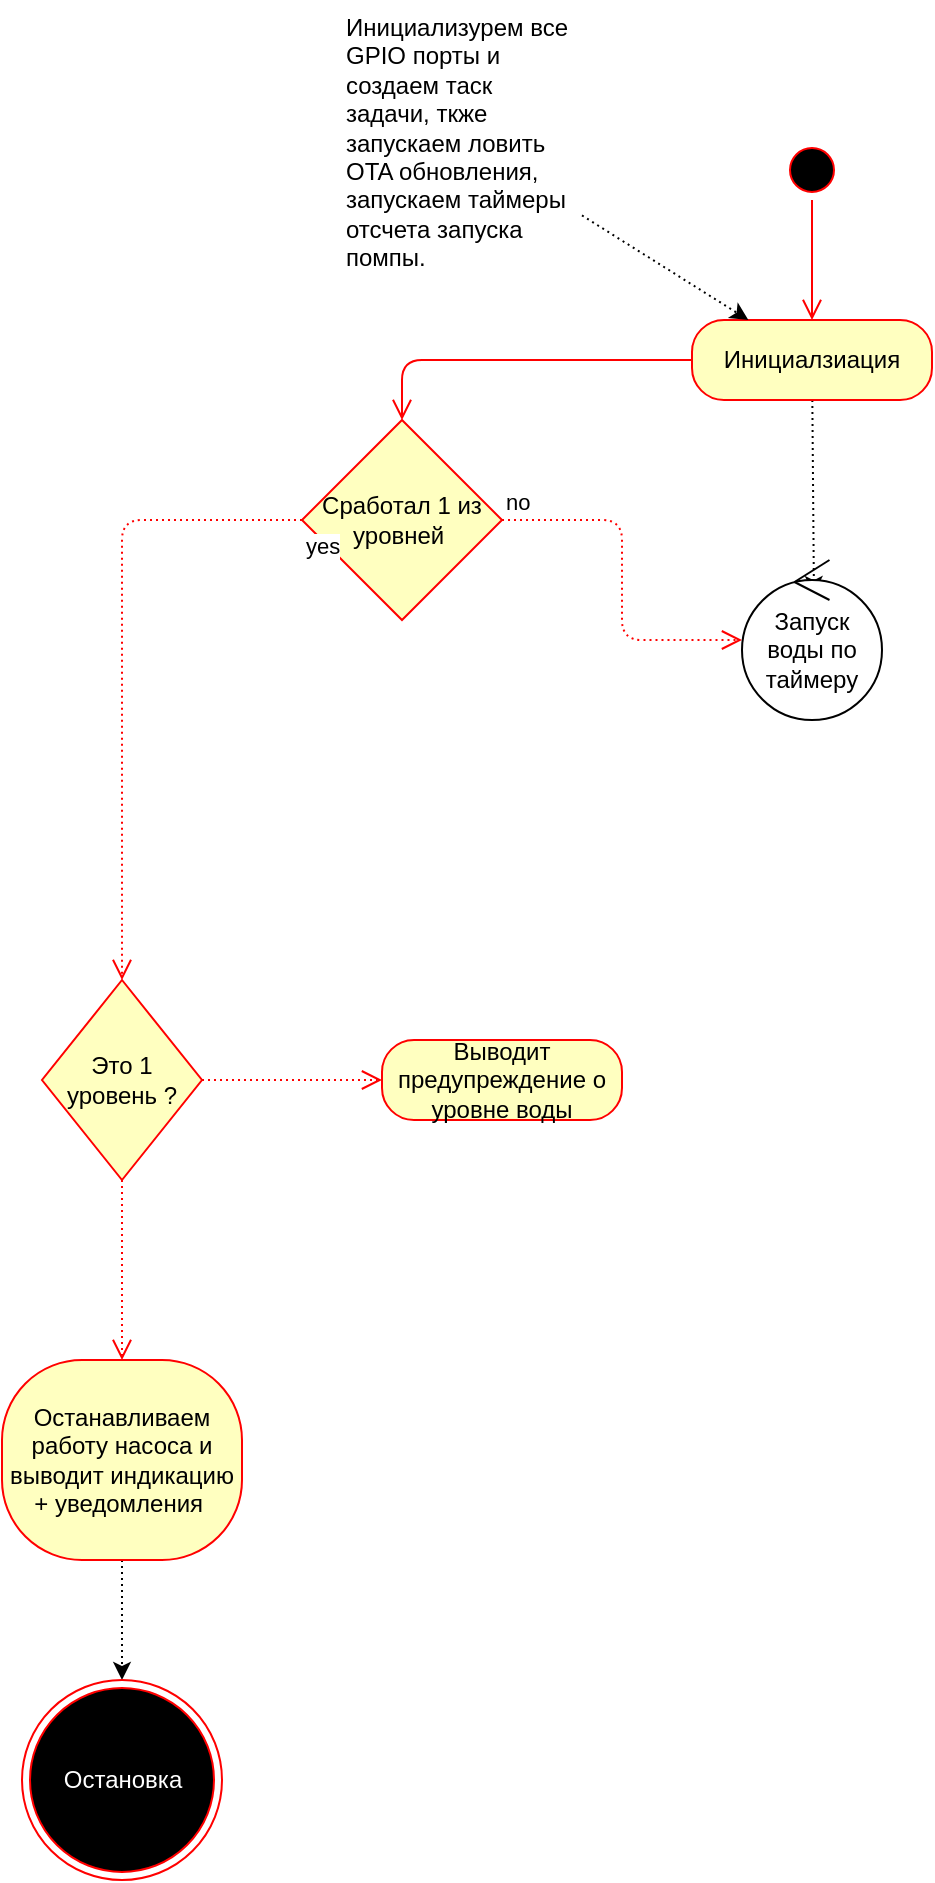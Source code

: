 <mxfile>
    <diagram id="82wwo9I832D87644KkLh" name="Page-1">
        <mxGraphModel dx="931" dy="1753" grid="1" gridSize="10" guides="1" tooltips="1" connect="1" arrows="1" fold="1" page="1" pageScale="1" pageWidth="850" pageHeight="1100" math="0" shadow="0">
            <root>
                <mxCell id="0"/>
                <mxCell id="1" parent="0"/>
                <mxCell id="4" value="" style="ellipse;html=1;shape=startState;fillColor=#000000;strokeColor=#ff0000;" vertex="1" parent="1">
                    <mxGeometry x="410" y="-10" width="30" height="30" as="geometry"/>
                </mxCell>
                <mxCell id="5" value="" style="edgeStyle=orthogonalEdgeStyle;html=1;verticalAlign=bottom;endArrow=open;endSize=8;strokeColor=#ff0000;" edge="1" source="4" parent="1">
                    <mxGeometry relative="1" as="geometry">
                        <mxPoint x="425" y="80" as="targetPoint"/>
                    </mxGeometry>
                </mxCell>
                <mxCell id="16" style="edgeStyle=none;html=1;entryX=0.514;entryY=0.213;entryDx=0;entryDy=0;entryPerimeter=0;dashed=1;dashPattern=1 2;" edge="1" parent="1" source="6" target="15">
                    <mxGeometry relative="1" as="geometry"/>
                </mxCell>
                <mxCell id="6" value="Инициалзиация" style="rounded=1;whiteSpace=wrap;html=1;arcSize=40;fontColor=#000000;fillColor=#ffffc0;strokeColor=#ff0000;" vertex="1" parent="1">
                    <mxGeometry x="365" y="80" width="120" height="40" as="geometry"/>
                </mxCell>
                <mxCell id="7" value="" style="edgeStyle=orthogonalEdgeStyle;html=1;verticalAlign=bottom;endArrow=open;endSize=8;strokeColor=#ff0000;entryX=0.5;entryY=0;entryDx=0;entryDy=0;" edge="1" source="6" parent="1" target="12">
                    <mxGeometry relative="1" as="geometry">
                        <mxPoint x="425" y="180" as="targetPoint"/>
                    </mxGeometry>
                </mxCell>
                <mxCell id="9" style="edgeStyle=none;html=1;dashed=1;dashPattern=1 2;" edge="1" parent="1" source="8" target="6">
                    <mxGeometry relative="1" as="geometry"/>
                </mxCell>
                <mxCell id="8" value="Инициализурем все GPIO порты и создаем таск задачи, ткже запускаем ловить OTA обновления, запускаем таймеры отсчета запуска помпы." style="text;html=1;strokeColor=none;fillColor=none;align=left;verticalAlign=top;whiteSpace=wrap;rounded=0;" vertex="1" parent="1">
                    <mxGeometry x="190" y="-80" width="120" height="140" as="geometry"/>
                </mxCell>
                <mxCell id="12" value="&lt;font color=&quot;#000000&quot;&gt;Сработал 1 из уровней&amp;nbsp;&lt;/font&gt;" style="rhombus;whiteSpace=wrap;html=1;fillColor=#ffffc0;strokeColor=#ff0000;" vertex="1" parent="1">
                    <mxGeometry x="170" y="130" width="100" height="100" as="geometry"/>
                </mxCell>
                <mxCell id="13" value="no" style="edgeStyle=orthogonalEdgeStyle;html=1;align=left;verticalAlign=bottom;endArrow=open;endSize=8;strokeColor=#ff0000;dashed=1;dashPattern=1 2;" edge="1" source="12" parent="1" target="15">
                    <mxGeometry x="-1" relative="1" as="geometry">
                        <mxPoint x="220" y="380" as="targetPoint"/>
                    </mxGeometry>
                </mxCell>
                <mxCell id="14" value="yes" style="edgeStyle=orthogonalEdgeStyle;html=1;align=left;verticalAlign=top;endArrow=open;endSize=8;strokeColor=#ff0000;dashed=1;dashPattern=1 2;exitX=0;exitY=0.5;exitDx=0;exitDy=0;entryX=0.5;entryY=0;entryDx=0;entryDy=0;" edge="1" source="12" parent="1" target="19">
                    <mxGeometry x="-1" relative="1" as="geometry">
                        <mxPoint x="80" y="380" as="targetPoint"/>
                        <Array as="points">
                            <mxPoint x="80" y="180"/>
                        </Array>
                    </mxGeometry>
                </mxCell>
                <mxCell id="15" value="Запуск воды по таймеру" style="ellipse;shape=umlControl;whiteSpace=wrap;html=1;" vertex="1" parent="1">
                    <mxGeometry x="390" y="200" width="70" height="80" as="geometry"/>
                </mxCell>
                <mxCell id="19" value="Это 1 уровень ?" style="rhombus;whiteSpace=wrap;html=1;fillColor=#ffffc0;strokeColor=#ff0000;fontColor=#000000;" vertex="1" parent="1">
                    <mxGeometry x="40" y="410" width="80" height="100" as="geometry"/>
                </mxCell>
                <mxCell id="20" value="&lt;font color=&quot;#ffffff&quot;&gt;no&lt;/font&gt;" style="edgeStyle=orthogonalEdgeStyle;html=1;align=left;verticalAlign=bottom;endArrow=open;endSize=8;strokeColor=#ff0000;dashed=1;dashPattern=1 2;fontColor=#000000;entryX=0;entryY=0.5;entryDx=0;entryDy=0;" edge="1" source="19" parent="1" target="26">
                    <mxGeometry x="-1" relative="1" as="geometry">
                        <mxPoint x="210" y="460" as="targetPoint"/>
                    </mxGeometry>
                </mxCell>
                <mxCell id="21" value="&lt;font color=&quot;#ffffff&quot;&gt;yes&lt;/font&gt;" style="edgeStyle=orthogonalEdgeStyle;html=1;align=left;verticalAlign=top;endArrow=open;endSize=8;strokeColor=#ff0000;dashed=1;dashPattern=1 2;fontColor=#000000;" edge="1" source="19" parent="1" target="23">
                    <mxGeometry x="-1" relative="1" as="geometry">
                        <mxPoint x="80" y="590" as="targetPoint"/>
                    </mxGeometry>
                </mxCell>
                <mxCell id="25" style="edgeStyle=none;html=1;entryX=0.5;entryY=0;entryDx=0;entryDy=0;dashed=1;dashPattern=1 2;fontColor=#FFFFFF;" edge="1" parent="1" source="23" target="24">
                    <mxGeometry relative="1" as="geometry"/>
                </mxCell>
                <mxCell id="23" value="Останавливаем работу насоса и выводит индикацию + уведомления&amp;nbsp;" style="rounded=1;whiteSpace=wrap;html=1;arcSize=40;fontColor=#000000;fillColor=#ffffc0;strokeColor=#ff0000;" vertex="1" parent="1">
                    <mxGeometry x="20" y="600" width="120" height="100" as="geometry"/>
                </mxCell>
                <mxCell id="24" value="Остановка" style="ellipse;html=1;shape=endState;fillColor=#000000;strokeColor=#ff0000;fontColor=#FFFFFF;" vertex="1" parent="1">
                    <mxGeometry x="30" y="760" width="100" height="100" as="geometry"/>
                </mxCell>
                <mxCell id="26" value="Выводит предупреждение о уровне воды" style="rounded=1;whiteSpace=wrap;html=1;arcSize=40;fontColor=#000000;fillColor=#ffffc0;strokeColor=#ff0000;" vertex="1" parent="1">
                    <mxGeometry x="210" y="440" width="120" height="40" as="geometry"/>
                </mxCell>
            </root>
        </mxGraphModel>
    </diagram>
</mxfile>